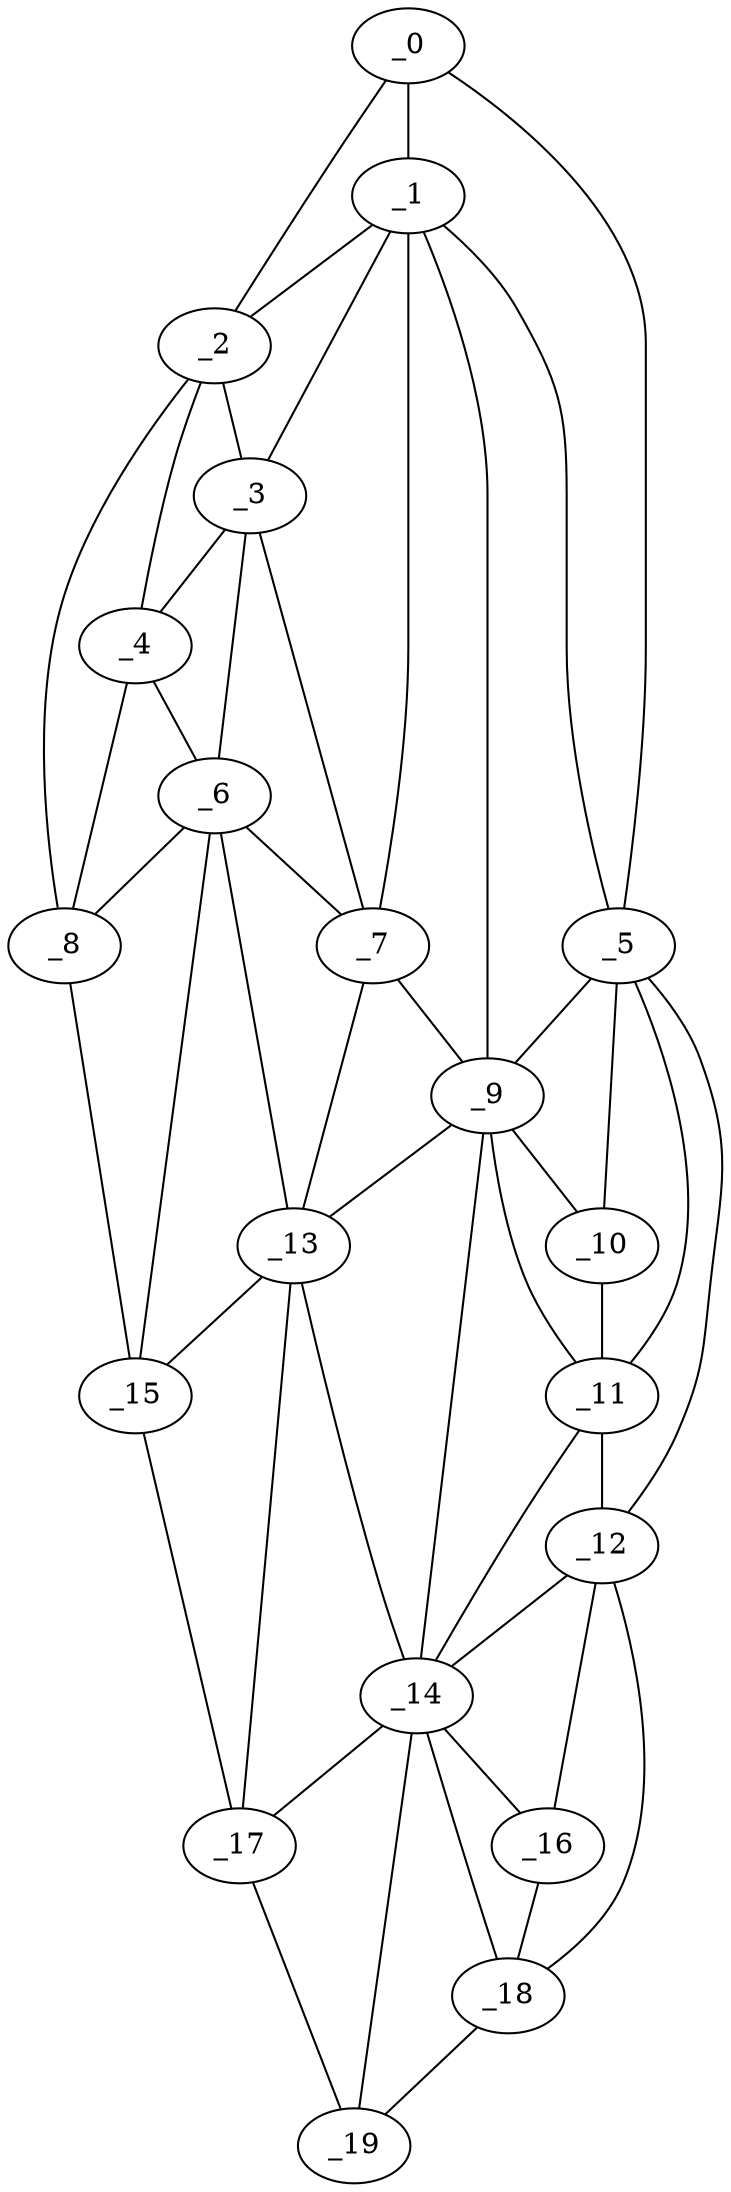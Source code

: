 graph "obj82__0.gxl" {
	_0	 [x=43,
		y=16];
	_1	 [x=51,
		y=23];
	_0 -- _1	 [valence=2];
	_2	 [x=53,
		y=10];
	_0 -- _2	 [valence=1];
	_5	 [x=64,
		y=52];
	_0 -- _5	 [valence=1];
	_1 -- _2	 [valence=2];
	_3	 [x=57,
		y=20];
	_1 -- _3	 [valence=1];
	_1 -- _5	 [valence=2];
	_7	 [x=73,
		y=30];
	_1 -- _7	 [valence=2];
	_9	 [x=74,
		y=38];
	_1 -- _9	 [valence=1];
	_2 -- _3	 [valence=2];
	_4	 [x=62,
		y=16];
	_2 -- _4	 [valence=1];
	_8	 [x=74,
		y=11];
	_2 -- _8	 [valence=1];
	_3 -- _4	 [valence=2];
	_6	 [x=73,
		y=21];
	_3 -- _6	 [valence=2];
	_3 -- _7	 [valence=2];
	_4 -- _6	 [valence=2];
	_4 -- _8	 [valence=1];
	_5 -- _9	 [valence=2];
	_10	 [x=75,
		y=46];
	_5 -- _10	 [valence=2];
	_11	 [x=82,
		y=48];
	_5 -- _11	 [valence=1];
	_12	 [x=87,
		y=53];
	_5 -- _12	 [valence=1];
	_6 -- _7	 [valence=2];
	_6 -- _8	 [valence=2];
	_13	 [x=95,
		y=27];
	_6 -- _13	 [valence=2];
	_15	 [x=96,
		y=18];
	_6 -- _15	 [valence=2];
	_7 -- _9	 [valence=2];
	_7 -- _13	 [valence=1];
	_8 -- _15	 [valence=1];
	_9 -- _10	 [valence=1];
	_9 -- _11	 [valence=2];
	_9 -- _13	 [valence=1];
	_14	 [x=95,
		y=41];
	_9 -- _14	 [valence=2];
	_10 -- _11	 [valence=2];
	_11 -- _12	 [valence=2];
	_11 -- _14	 [valence=2];
	_12 -- _14	 [valence=2];
	_16	 [x=97,
		y=51];
	_12 -- _16	 [valence=2];
	_18	 [x=113,
		y=49];
	_12 -- _18	 [valence=1];
	_13 -- _14	 [valence=2];
	_13 -- _15	 [valence=1];
	_17	 [x=109,
		y=26];
	_13 -- _17	 [valence=1];
	_14 -- _16	 [valence=2];
	_14 -- _17	 [valence=2];
	_14 -- _18	 [valence=2];
	_19	 [x=116,
		y=36];
	_14 -- _19	 [valence=2];
	_15 -- _17	 [valence=1];
	_16 -- _18	 [valence=1];
	_17 -- _19	 [valence=1];
	_18 -- _19	 [valence=1];
}
